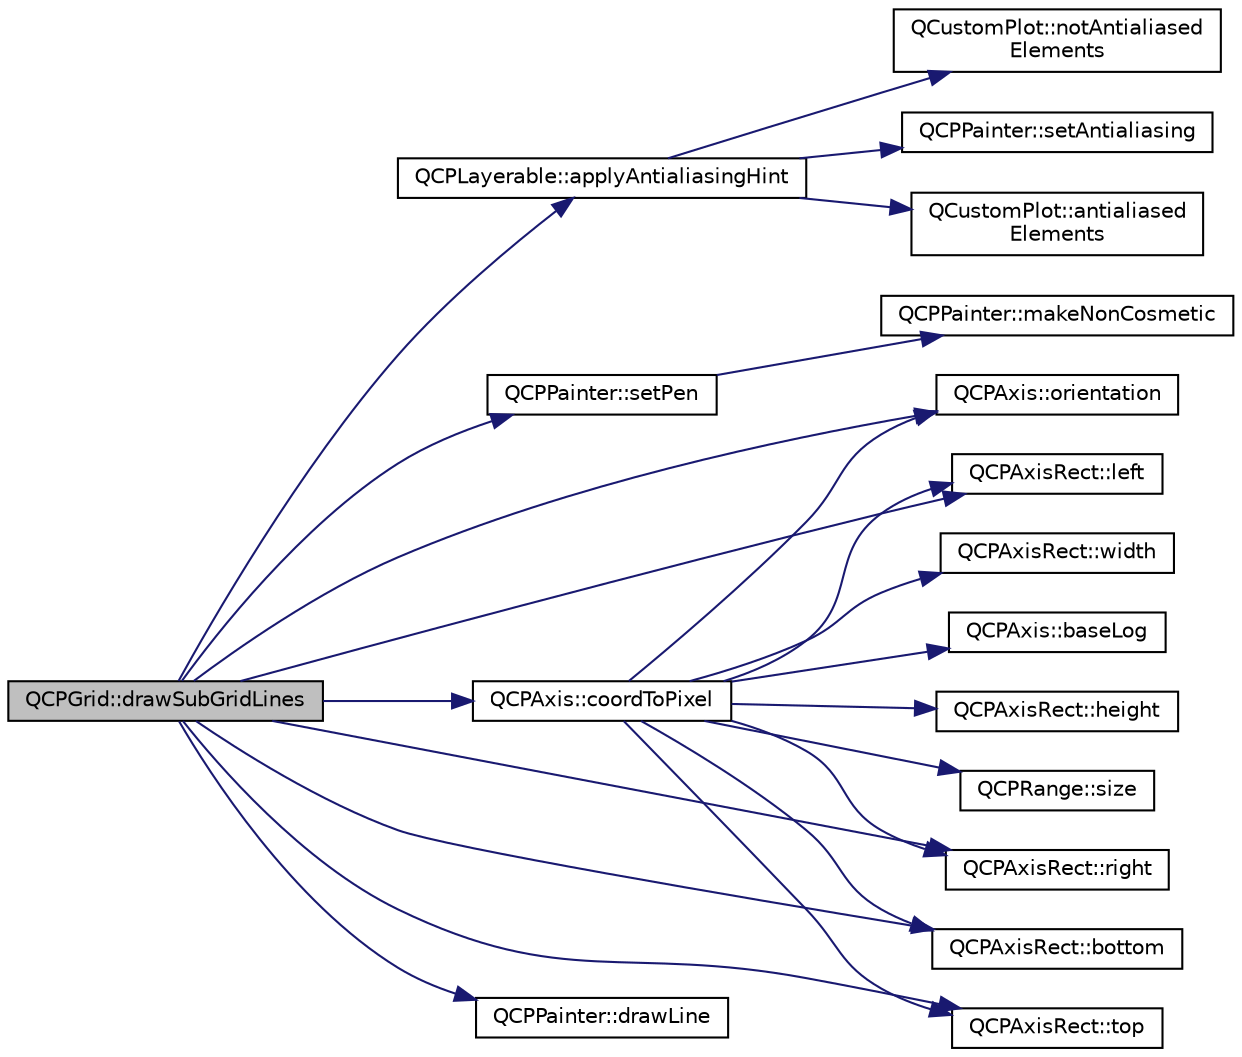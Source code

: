 digraph "QCPGrid::drawSubGridLines"
{
  edge [fontname="Helvetica",fontsize="10",labelfontname="Helvetica",labelfontsize="10"];
  node [fontname="Helvetica",fontsize="10",shape=record];
  rankdir="LR";
  Node68 [label="QCPGrid::drawSubGridLines",height=0.2,width=0.4,color="black", fillcolor="grey75", style="filled", fontcolor="black"];
  Node68 -> Node69 [color="midnightblue",fontsize="10",style="solid",fontname="Helvetica"];
  Node69 [label="QCPLayerable::applyAntialiasingHint",height=0.2,width=0.4,color="black", fillcolor="white", style="filled",URL="$d6/d4d/class_q_c_p_layerable.html#acb663e375d2d36dc5c55021ee5a2119b"];
  Node69 -> Node70 [color="midnightblue",fontsize="10",style="solid",fontname="Helvetica"];
  Node70 [label="QCustomPlot::notAntialiased\lElements",height=0.2,width=0.4,color="black", fillcolor="white", style="filled",URL="$dd/d9b/class_q_custom_plot.html#a75571bc5b2167e83def132fc993091b3"];
  Node69 -> Node71 [color="midnightblue",fontsize="10",style="solid",fontname="Helvetica"];
  Node71 [label="QCPPainter::setAntialiasing",height=0.2,width=0.4,color="black", fillcolor="white", style="filled",URL="$d3/db4/class_q_c_p_painter.html#aaba1deb9188244d9ea65b035112b4d05"];
  Node69 -> Node72 [color="midnightblue",fontsize="10",style="solid",fontname="Helvetica"];
  Node72 [label="QCustomPlot::antialiased\lElements",height=0.2,width=0.4,color="black", fillcolor="white", style="filled",URL="$dd/d9b/class_q_custom_plot.html#a631762eb183aceecee73d30e108641ee"];
  Node68 -> Node73 [color="midnightblue",fontsize="10",style="solid",fontname="Helvetica"];
  Node73 [label="QCPPainter::setPen",height=0.2,width=0.4,color="black", fillcolor="white", style="filled",URL="$d3/db4/class_q_c_p_painter.html#af9c7a4cd1791403901f8c5b82a150195"];
  Node73 -> Node74 [color="midnightblue",fontsize="10",style="solid",fontname="Helvetica"];
  Node74 [label="QCPPainter::makeNonCosmetic",height=0.2,width=0.4,color="black", fillcolor="white", style="filled",URL="$d3/db4/class_q_c_p_painter.html#a7e63fbcf47e35c6f2ecd11b8fef7c7d8"];
  Node68 -> Node75 [color="midnightblue",fontsize="10",style="solid",fontname="Helvetica"];
  Node75 [label="QCPAxis::orientation",height=0.2,width=0.4,color="black", fillcolor="white", style="filled",URL="$d2/deb/class_q_c_p_axis.html#ab988ef4538e2655bb77bd138189cd42e"];
  Node68 -> Node76 [color="midnightblue",fontsize="10",style="solid",fontname="Helvetica"];
  Node76 [label="QCPAxis::coordToPixel",height=0.2,width=0.4,color="black", fillcolor="white", style="filled",URL="$d2/deb/class_q_c_p_axis.html#af15d1b3a7f7e9b53d759d3ccff1fe4b4"];
  Node76 -> Node75 [color="midnightblue",fontsize="10",style="solid",fontname="Helvetica"];
  Node76 -> Node77 [color="midnightblue",fontsize="10",style="solid",fontname="Helvetica"];
  Node77 [label="QCPRange::size",height=0.2,width=0.4,color="black", fillcolor="white", style="filled",URL="$d8/d0b/class_q_c_p_range.html#a62326e7cc4316b96df6a60813230e63f"];
  Node76 -> Node78 [color="midnightblue",fontsize="10",style="solid",fontname="Helvetica"];
  Node78 [label="QCPAxisRect::width",height=0.2,width=0.4,color="black", fillcolor="white", style="filled",URL="$d8/dad/class_q_c_p_axis_rect.html#a204645398a4f9d0b0189385c7c2cfb91"];
  Node76 -> Node79 [color="midnightblue",fontsize="10",style="solid",fontname="Helvetica"];
  Node79 [label="QCPAxisRect::left",height=0.2,width=0.4,color="black", fillcolor="white", style="filled",URL="$d8/dad/class_q_c_p_axis_rect.html#afb4a3de02046b20b9310bdb8fca781c3"];
  Node76 -> Node80 [color="midnightblue",fontsize="10",style="solid",fontname="Helvetica"];
  Node80 [label="QCPAxisRect::right",height=0.2,width=0.4,color="black", fillcolor="white", style="filled",URL="$d8/dad/class_q_c_p_axis_rect.html#a3f819d4a1b2193723d1fdafc573eea10"];
  Node76 -> Node81 [color="midnightblue",fontsize="10",style="solid",fontname="Helvetica"];
  Node81 [label="QCPAxis::baseLog",height=0.2,width=0.4,color="black", fillcolor="white", style="filled",URL="$d2/deb/class_q_c_p_axis.html#ae759538b7eeb12259944e75a6bc359da"];
  Node76 -> Node82 [color="midnightblue",fontsize="10",style="solid",fontname="Helvetica"];
  Node82 [label="QCPAxisRect::bottom",height=0.2,width=0.4,color="black", fillcolor="white", style="filled",URL="$d8/dad/class_q_c_p_axis_rect.html#acefdf1abaa8a8ab681e906cc2be9581e"];
  Node76 -> Node83 [color="midnightblue",fontsize="10",style="solid",fontname="Helvetica"];
  Node83 [label="QCPAxisRect::height",height=0.2,width=0.4,color="black", fillcolor="white", style="filled",URL="$d8/dad/class_q_c_p_axis_rect.html#acc4377809e79d9a089ab790f39429b0d"];
  Node76 -> Node84 [color="midnightblue",fontsize="10",style="solid",fontname="Helvetica"];
  Node84 [label="QCPAxisRect::top",height=0.2,width=0.4,color="black", fillcolor="white", style="filled",URL="$d8/dad/class_q_c_p_axis_rect.html#a45dbad181cbb9f09d068dbb76c817c95"];
  Node68 -> Node85 [color="midnightblue",fontsize="10",style="solid",fontname="Helvetica"];
  Node85 [label="QCPPainter::drawLine",height=0.2,width=0.4,color="black", fillcolor="white", style="filled",URL="$d3/db4/class_q_c_p_painter.html#a0b4b1b9bd495e182c731774dc800e6e0"];
  Node68 -> Node82 [color="midnightblue",fontsize="10",style="solid",fontname="Helvetica"];
  Node68 -> Node84 [color="midnightblue",fontsize="10",style="solid",fontname="Helvetica"];
  Node68 -> Node79 [color="midnightblue",fontsize="10",style="solid",fontname="Helvetica"];
  Node68 -> Node80 [color="midnightblue",fontsize="10",style="solid",fontname="Helvetica"];
}
